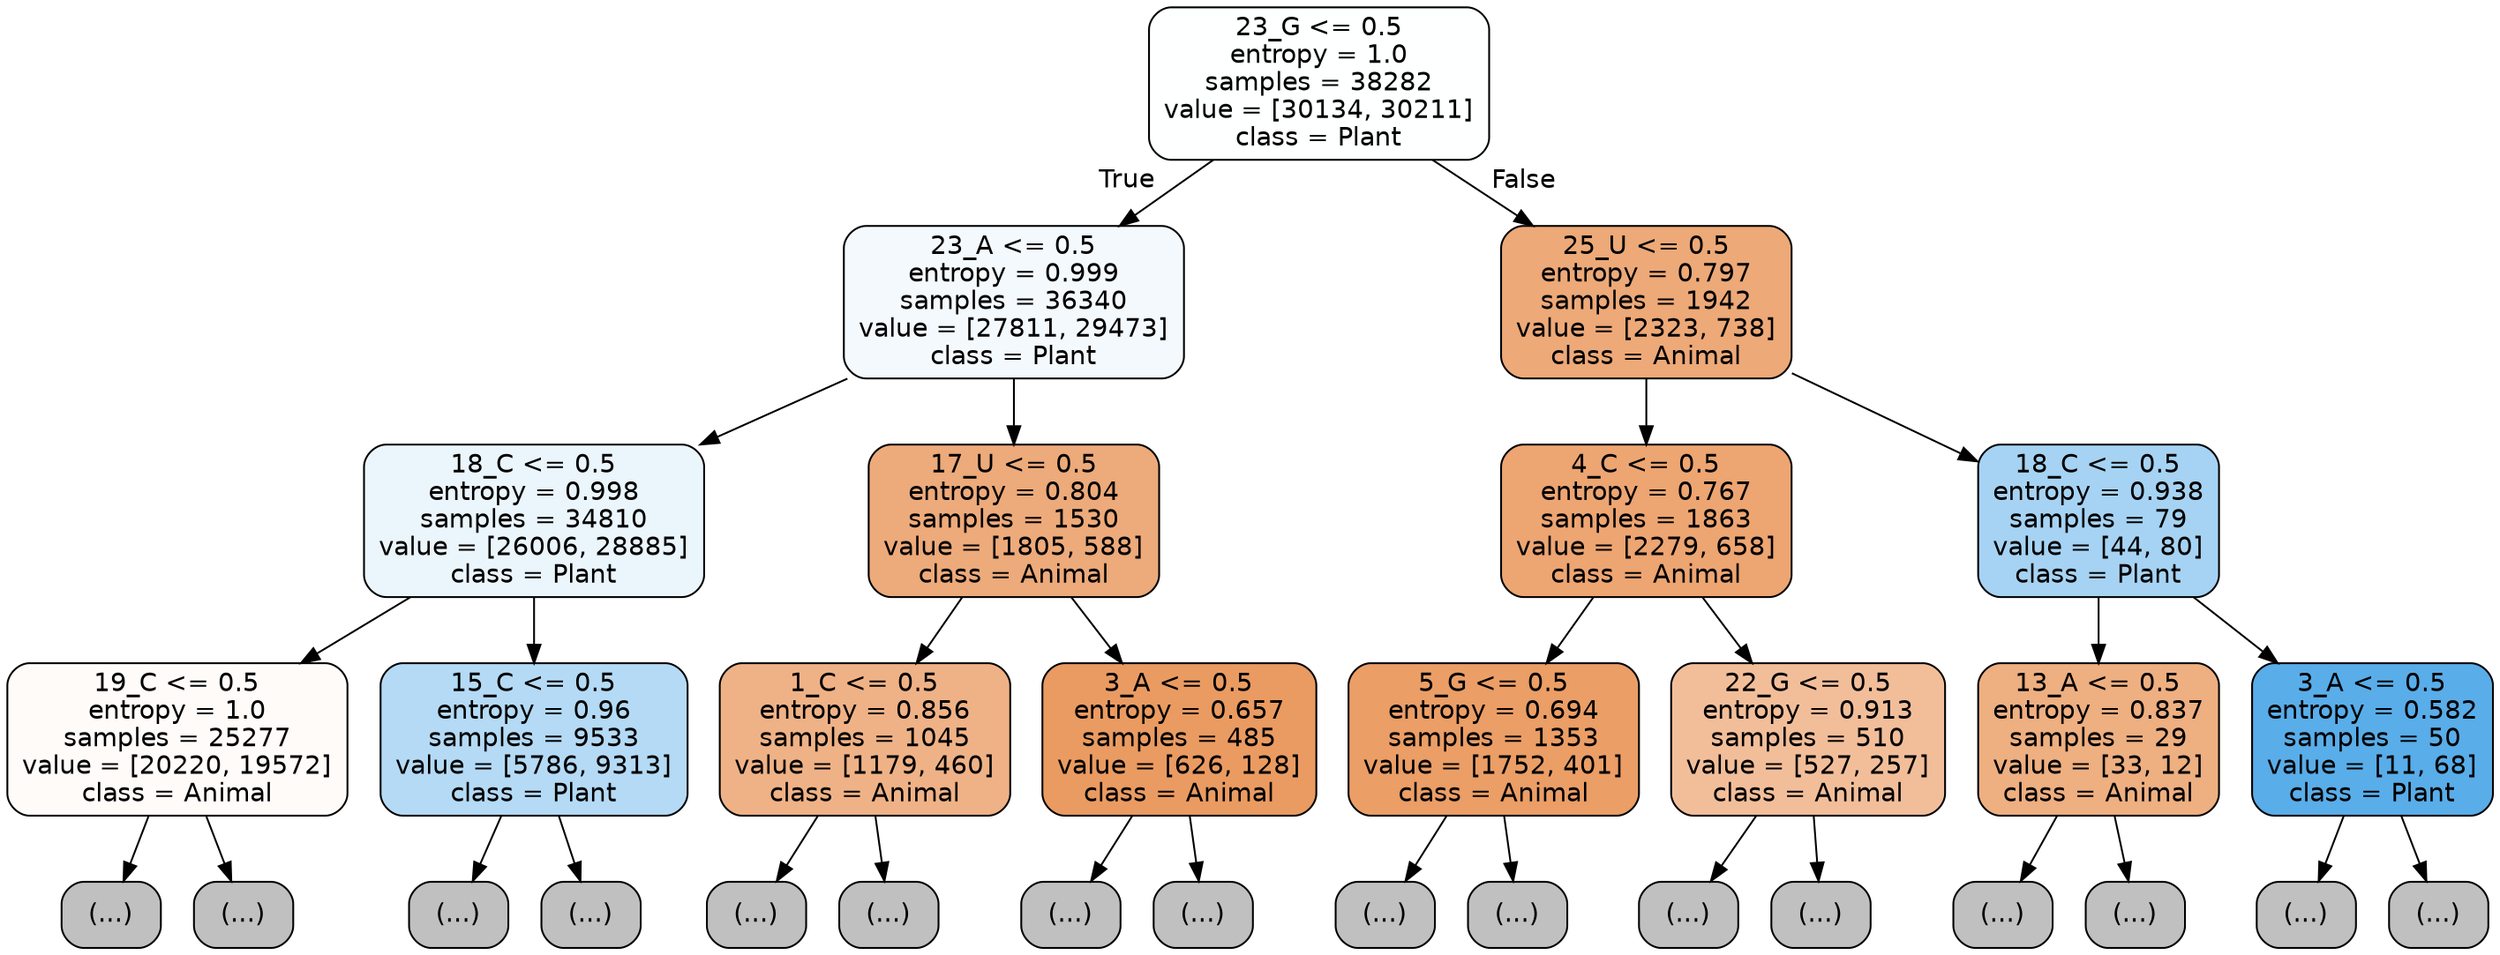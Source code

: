 digraph Tree {
node [shape=box, style="filled, rounded", color="black", fontname="helvetica"] ;
edge [fontname="helvetica"] ;
0 [label="23_G <= 0.5\nentropy = 1.0\nsamples = 38282\nvalue = [30134, 30211]\nclass = Plant", fillcolor="#feffff"] ;
1 [label="23_A <= 0.5\nentropy = 0.999\nsamples = 36340\nvalue = [27811, 29473]\nclass = Plant", fillcolor="#f4f9fe"] ;
0 -> 1 [labeldistance=2.5, labelangle=45, headlabel="True"] ;
2 [label="18_C <= 0.5\nentropy = 0.998\nsamples = 34810\nvalue = [26006, 28885]\nclass = Plant", fillcolor="#ebf5fc"] ;
1 -> 2 ;
3 [label="19_C <= 0.5\nentropy = 1.0\nsamples = 25277\nvalue = [20220, 19572]\nclass = Animal", fillcolor="#fefbf9"] ;
2 -> 3 ;
4 [label="(...)", fillcolor="#C0C0C0"] ;
3 -> 4 ;
9053 [label="(...)", fillcolor="#C0C0C0"] ;
3 -> 9053 ;
12026 [label="15_C <= 0.5\nentropy = 0.96\nsamples = 9533\nvalue = [5786, 9313]\nclass = Plant", fillcolor="#b4daf5"] ;
2 -> 12026 ;
12027 [label="(...)", fillcolor="#C0C0C0"] ;
12026 -> 12027 ;
14744 [label="(...)", fillcolor="#C0C0C0"] ;
12026 -> 14744 ;
15541 [label="17_U <= 0.5\nentropy = 0.804\nsamples = 1530\nvalue = [1805, 588]\nclass = Animal", fillcolor="#edaa7a"] ;
1 -> 15541 ;
15542 [label="1_C <= 0.5\nentropy = 0.856\nsamples = 1045\nvalue = [1179, 460]\nclass = Animal", fillcolor="#efb286"] ;
15541 -> 15542 ;
15543 [label="(...)", fillcolor="#C0C0C0"] ;
15542 -> 15543 ;
15962 [label="(...)", fillcolor="#C0C0C0"] ;
15542 -> 15962 ;
16063 [label="3_A <= 0.5\nentropy = 0.657\nsamples = 485\nvalue = [626, 128]\nclass = Animal", fillcolor="#ea9b61"] ;
15541 -> 16063 ;
16064 [label="(...)", fillcolor="#C0C0C0"] ;
16063 -> 16064 ;
16159 [label="(...)", fillcolor="#C0C0C0"] ;
16063 -> 16159 ;
16230 [label="25_U <= 0.5\nentropy = 0.797\nsamples = 1942\nvalue = [2323, 738]\nclass = Animal", fillcolor="#eda978"] ;
0 -> 16230 [labeldistance=2.5, labelangle=-45, headlabel="False"] ;
16231 [label="4_C <= 0.5\nentropy = 0.767\nsamples = 1863\nvalue = [2279, 658]\nclass = Animal", fillcolor="#eda572"] ;
16230 -> 16231 ;
16232 [label="5_G <= 0.5\nentropy = 0.694\nsamples = 1353\nvalue = [1752, 401]\nclass = Animal", fillcolor="#eb9e66"] ;
16231 -> 16232 ;
16233 [label="(...)", fillcolor="#C0C0C0"] ;
16232 -> 16233 ;
16600 [label="(...)", fillcolor="#C0C0C0"] ;
16232 -> 16600 ;
16753 [label="22_G <= 0.5\nentropy = 0.913\nsamples = 510\nvalue = [527, 257]\nclass = Animal", fillcolor="#f2be9a"] ;
16231 -> 16753 ;
16754 [label="(...)", fillcolor="#C0C0C0"] ;
16753 -> 16754 ;
16885 [label="(...)", fillcolor="#C0C0C0"] ;
16753 -> 16885 ;
16952 [label="18_C <= 0.5\nentropy = 0.938\nsamples = 79\nvalue = [44, 80]\nclass = Plant", fillcolor="#a6d3f3"] ;
16230 -> 16952 ;
16953 [label="13_A <= 0.5\nentropy = 0.837\nsamples = 29\nvalue = [33, 12]\nclass = Animal", fillcolor="#eeaf81"] ;
16952 -> 16953 ;
16954 [label="(...)", fillcolor="#C0C0C0"] ;
16953 -> 16954 ;
16969 [label="(...)", fillcolor="#C0C0C0"] ;
16953 -> 16969 ;
16970 [label="3_A <= 0.5\nentropy = 0.582\nsamples = 50\nvalue = [11, 68]\nclass = Plant", fillcolor="#59ade9"] ;
16952 -> 16970 ;
16971 [label="(...)", fillcolor="#C0C0C0"] ;
16970 -> 16971 ;
16988 [label="(...)", fillcolor="#C0C0C0"] ;
16970 -> 16988 ;
}